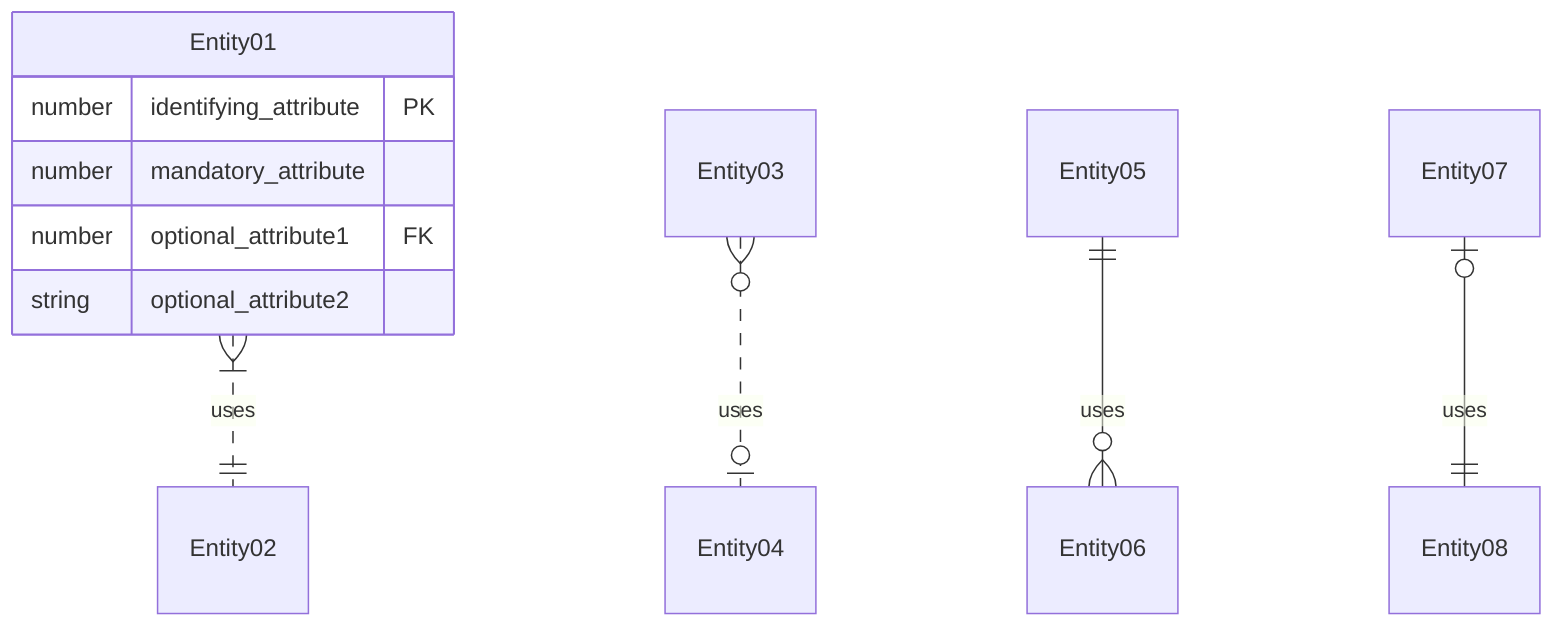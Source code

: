 erDiagram
    %% This is a comment!
    Entity01 {
        number identifying_attribute PK
        number mandatory_attribute
        number optional_attribute1 FK
        string optional_attribute2
    }
    Entity01 }|..|| Entity02 : uses
    Entity03 }o..o| Entity04 : uses
    Entity05 ||--o{ Entity06 : uses
    Entity07 |o--|| Entity08 : uses
